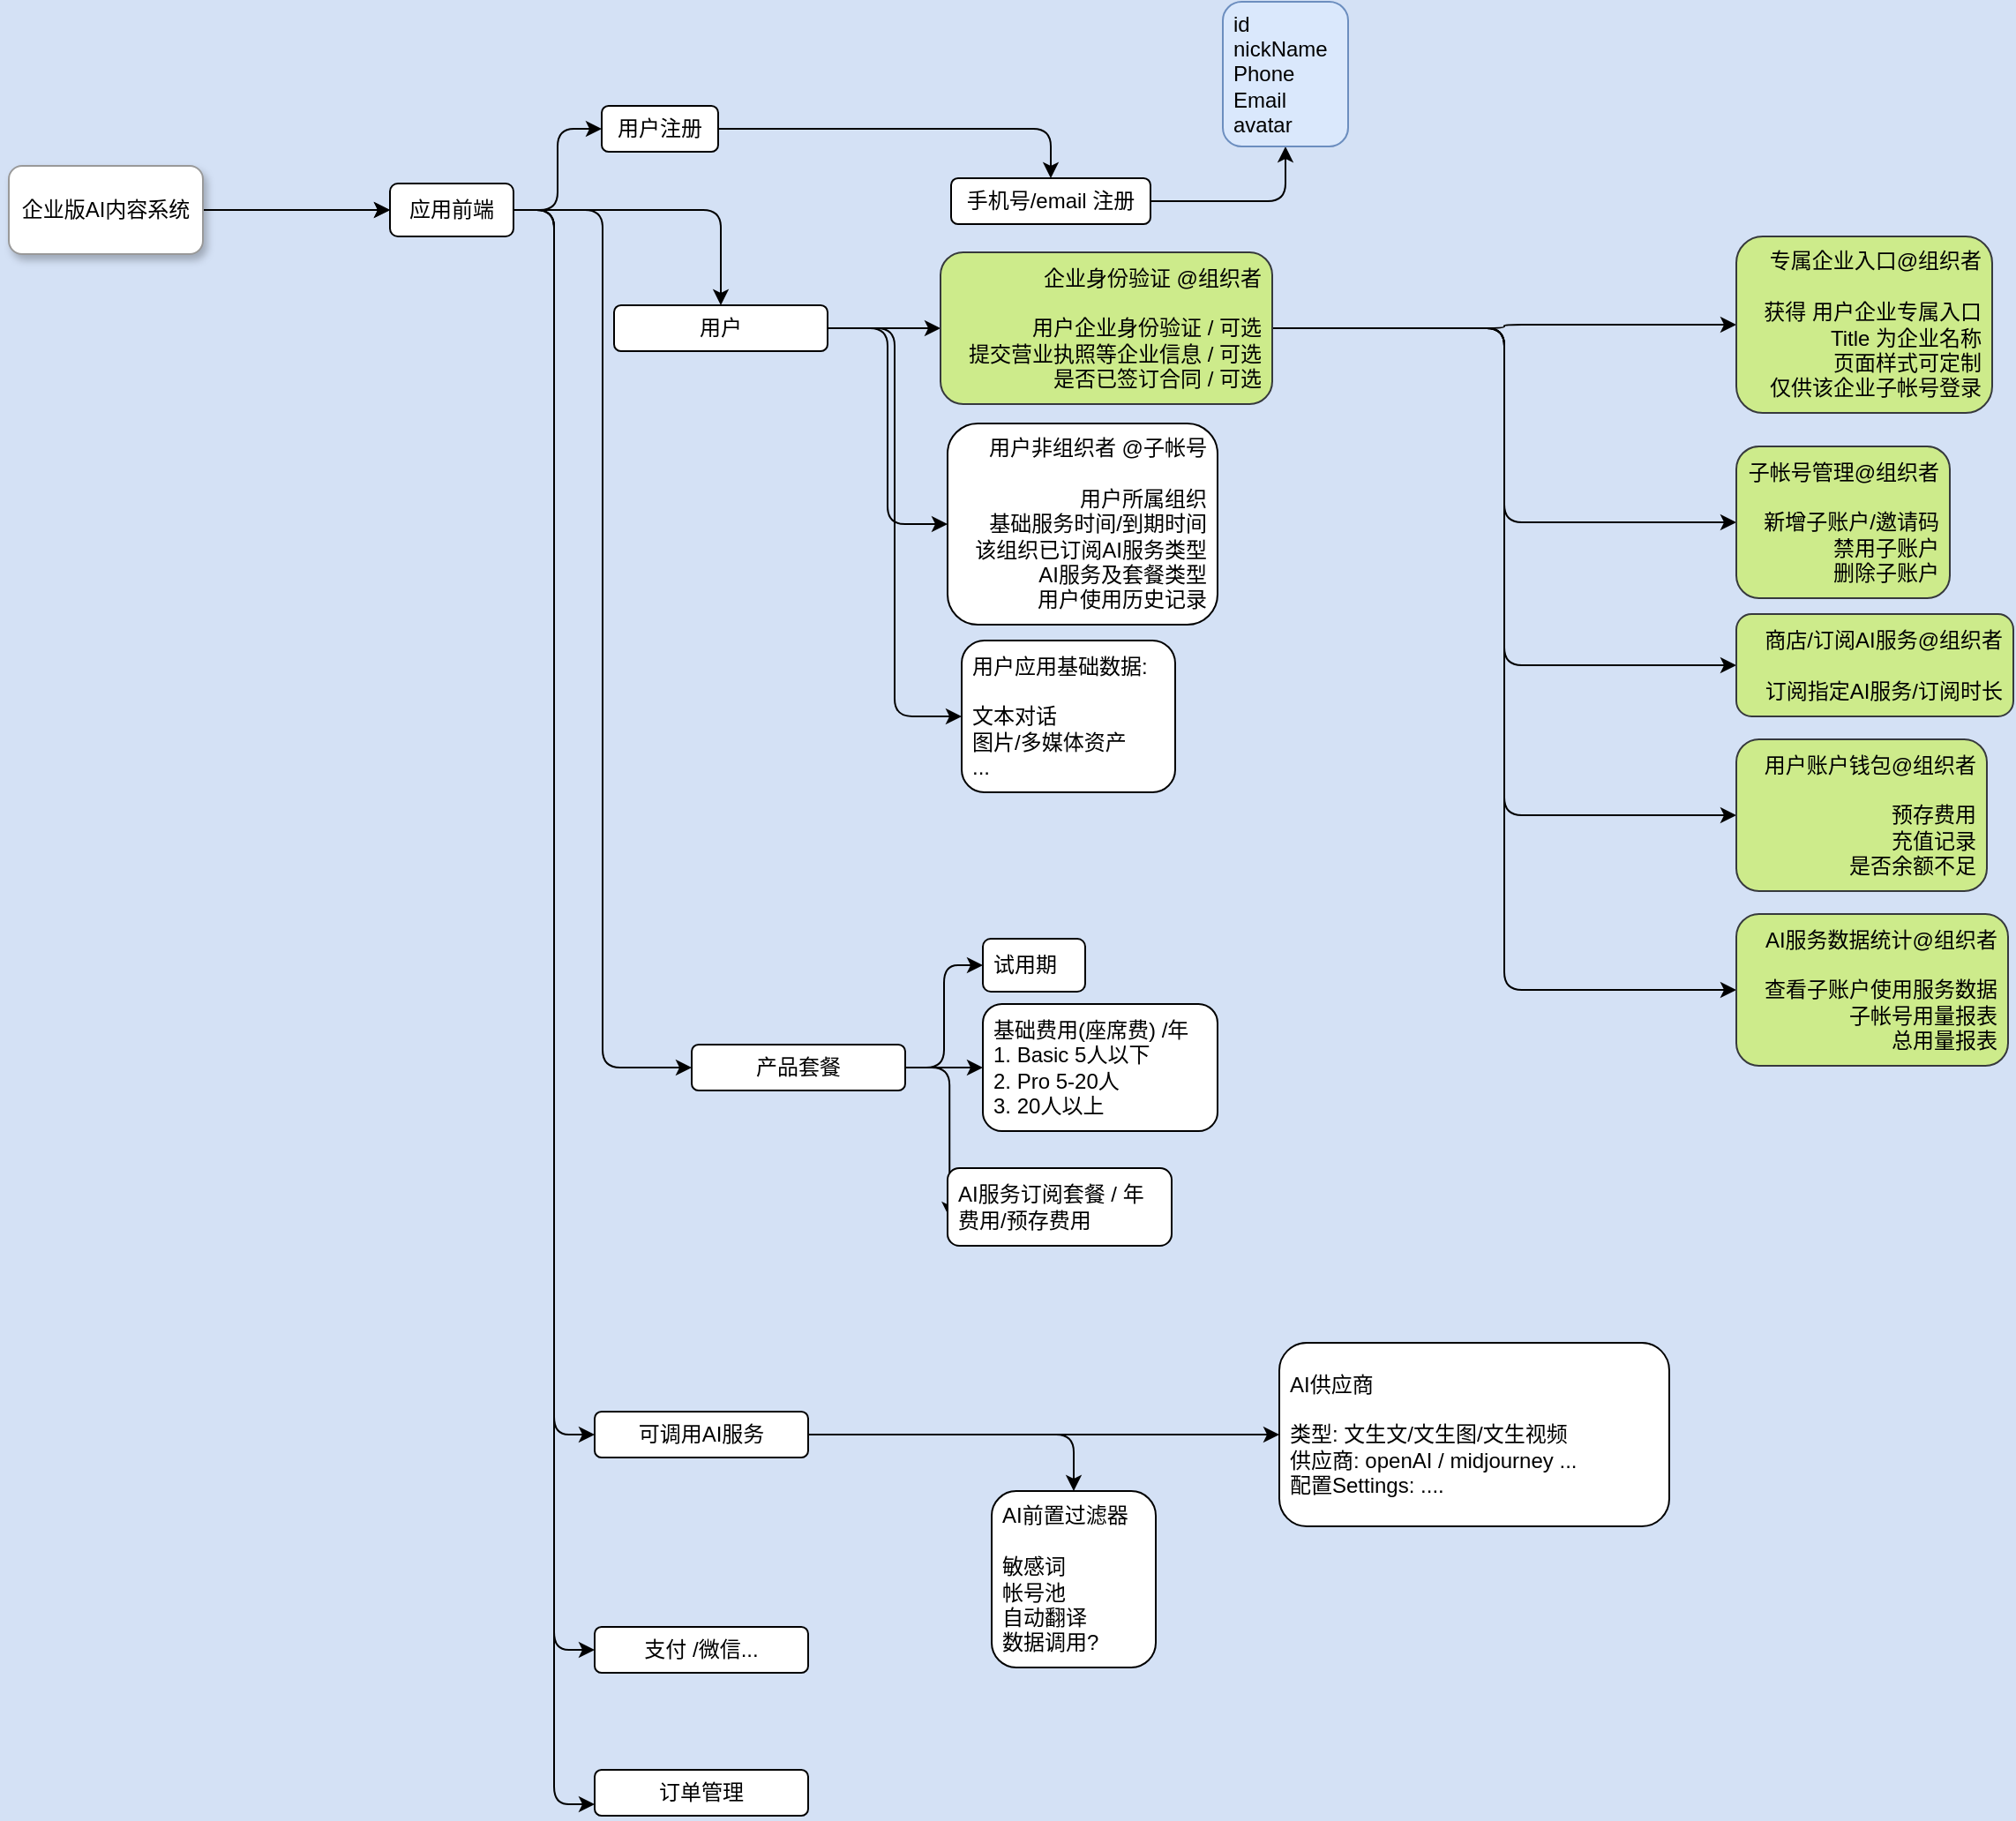 <mxfile version="21.6.9" type="github" pages="2">
  <diagram name="第 1 页" id="IOFBIGlpEkWvhjMVzclq">
    <mxGraphModel dx="1622" dy="1343" grid="0" gridSize="10" guides="1" tooltips="1" connect="1" arrows="1" fold="1" page="0" pageScale="1" pageWidth="1169" pageHeight="1654" background="#D4E1F5" math="0" shadow="0">
      <root>
        <mxCell id="0" />
        <mxCell id="1" parent="0" />
        <mxCell id="lve1HU6sVbhPU620Vps4-4" value="" style="edgeStyle=orthogonalEdgeStyle;rounded=1;orthogonalLoop=1;jettySize=auto;html=1;spacingLeft=4;spacingBottom=4;spacingTop=4;spacingRight=4;" parent="1" source="lve1HU6sVbhPU620Vps4-2" target="lve1HU6sVbhPU620Vps4-3" edge="1">
          <mxGeometry relative="1" as="geometry" />
        </mxCell>
        <mxCell id="lve1HU6sVbhPU620Vps4-5" value="" style="edgeStyle=orthogonalEdgeStyle;rounded=1;orthogonalLoop=1;jettySize=auto;html=1;spacingLeft=4;spacingBottom=4;spacingTop=4;spacingRight=4;" parent="1" source="lve1HU6sVbhPU620Vps4-2" target="lve1HU6sVbhPU620Vps4-3" edge="1">
          <mxGeometry relative="1" as="geometry" />
        </mxCell>
        <mxCell id="lve1HU6sVbhPU620Vps4-2" value="企业版AI内容系统" style="html=1;whiteSpace=wrap;rounded=1;glass=0;shadow=1;strokeColor=#999999;spacingLeft=4;spacingBottom=4;spacingTop=4;spacingRight=4;" parent="1" vertex="1">
          <mxGeometry x="99" y="40" width="110" height="50" as="geometry" />
        </mxCell>
        <mxCell id="lve1HU6sVbhPU620Vps4-24" value="" style="edgeStyle=orthogonalEdgeStyle;rounded=1;orthogonalLoop=1;jettySize=auto;html=1;fontFamily=Helvetica;fontSize=12;fontColor=default;entryX=0;entryY=0.5;entryDx=0;entryDy=0;spacingLeft=4;spacingBottom=4;spacingTop=4;spacingRight=4;" parent="1" source="lve1HU6sVbhPU620Vps4-3" target="lve1HU6sVbhPU620Vps4-10" edge="1">
          <mxGeometry relative="1" as="geometry" />
        </mxCell>
        <mxCell id="lve1HU6sVbhPU620Vps4-27" style="edgeStyle=orthogonalEdgeStyle;rounded=1;orthogonalLoop=1;jettySize=auto;html=1;fontFamily=Helvetica;fontSize=12;fontColor=default;spacingLeft=4;spacingBottom=4;spacingTop=4;spacingRight=4;" parent="1" source="lve1HU6sVbhPU620Vps4-3" target="lve1HU6sVbhPU620Vps4-25" edge="1">
          <mxGeometry relative="1" as="geometry" />
        </mxCell>
        <mxCell id="lve1HU6sVbhPU620Vps4-52" style="edgeStyle=orthogonalEdgeStyle;rounded=1;orthogonalLoop=1;jettySize=auto;html=1;entryX=0;entryY=0.5;entryDx=0;entryDy=0;fontFamily=Helvetica;fontSize=12;fontColor=default;" parent="1" source="lve1HU6sVbhPU620Vps4-3" target="lve1HU6sVbhPU620Vps4-45" edge="1">
          <mxGeometry relative="1" as="geometry" />
        </mxCell>
        <mxCell id="lve1HU6sVbhPU620Vps4-57" style="edgeStyle=orthogonalEdgeStyle;rounded=1;orthogonalLoop=1;jettySize=auto;html=1;entryX=0;entryY=0.5;entryDx=0;entryDy=0;fontFamily=Helvetica;fontSize=12;fontColor=default;" parent="1" source="lve1HU6sVbhPU620Vps4-3" target="lve1HU6sVbhPU620Vps4-44" edge="1">
          <mxGeometry relative="1" as="geometry" />
        </mxCell>
        <mxCell id="lve1HU6sVbhPU620Vps4-68" style="edgeStyle=orthogonalEdgeStyle;rounded=1;orthogonalLoop=1;jettySize=auto;html=1;entryX=0;entryY=0.5;entryDx=0;entryDy=0;fontFamily=Helvetica;fontSize=12;fontColor=default;" parent="1" source="lve1HU6sVbhPU620Vps4-3" target="lve1HU6sVbhPU620Vps4-67" edge="1">
          <mxGeometry relative="1" as="geometry" />
        </mxCell>
        <mxCell id="lve1HU6sVbhPU620Vps4-70" style="edgeStyle=orthogonalEdgeStyle;rounded=1;orthogonalLoop=1;jettySize=auto;html=1;entryX=0;entryY=0.75;entryDx=0;entryDy=0;fontFamily=Helvetica;fontSize=12;fontColor=default;" parent="1" source="lve1HU6sVbhPU620Vps4-3" target="lve1HU6sVbhPU620Vps4-69" edge="1">
          <mxGeometry relative="1" as="geometry" />
        </mxCell>
        <mxCell id="lve1HU6sVbhPU620Vps4-3" value="应用前端" style="whiteSpace=wrap;html=1;rounded=1;spacingLeft=4;spacingBottom=4;spacingTop=4;spacingRight=4;" parent="1" vertex="1">
          <mxGeometry x="315" y="50" width="70" height="30" as="geometry" />
        </mxCell>
        <mxCell id="lve1HU6sVbhPU620Vps4-14" value="" style="edgeStyle=orthogonalEdgeStyle;rounded=1;orthogonalLoop=1;jettySize=auto;html=1;fontFamily=Helvetica;fontSize=12;fontColor=default;spacingLeft=4;spacingBottom=4;spacingTop=4;spacingRight=4;" parent="1" source="lve1HU6sVbhPU620Vps4-10" target="lve1HU6sVbhPU620Vps4-13" edge="1">
          <mxGeometry relative="1" as="geometry" />
        </mxCell>
        <mxCell id="lve1HU6sVbhPU620Vps4-10" value="用户注册" style="whiteSpace=wrap;html=1;rounded=1;spacingLeft=4;spacingBottom=4;spacingTop=4;spacingRight=4;" parent="1" vertex="1">
          <mxGeometry x="435" y="6" width="66" height="26" as="geometry" />
        </mxCell>
        <mxCell id="lve1HU6sVbhPU620Vps4-16" value="" style="edgeStyle=orthogonalEdgeStyle;rounded=1;orthogonalLoop=1;jettySize=auto;html=1;fontFamily=Helvetica;fontSize=12;fontColor=default;spacingLeft=4;spacingBottom=4;spacingTop=4;spacingRight=4;" parent="1" source="lve1HU6sVbhPU620Vps4-13" target="lve1HU6sVbhPU620Vps4-15" edge="1">
          <mxGeometry relative="1" as="geometry" />
        </mxCell>
        <mxCell id="lve1HU6sVbhPU620Vps4-13" value="手机号/email 注册" style="whiteSpace=wrap;html=1;rounded=1;spacingLeft=4;spacingBottom=4;spacingTop=4;spacingRight=4;" parent="1" vertex="1">
          <mxGeometry x="633" y="47" width="113" height="26" as="geometry" />
        </mxCell>
        <mxCell id="lve1HU6sVbhPU620Vps4-15" value="id&lt;br&gt;nickName&lt;br&gt;Phone&lt;br&gt;Email&lt;br&gt;avatar" style="whiteSpace=wrap;html=1;rounded=1;fillColor=#dae8fc;strokeColor=#6c8ebf;align=left;spacingLeft=4;spacingBottom=4;spacingTop=4;spacingRight=4;" parent="1" vertex="1">
          <mxGeometry x="787" y="-53" width="71" height="82" as="geometry" />
        </mxCell>
        <mxCell id="lve1HU6sVbhPU620Vps4-30" style="edgeStyle=orthogonalEdgeStyle;rounded=1;orthogonalLoop=1;jettySize=auto;html=1;exitX=1;exitY=0.5;exitDx=0;exitDy=0;fontFamily=Helvetica;fontSize=12;fontColor=default;spacingLeft=4;spacingBottom=4;spacingTop=4;spacingRight=4;" parent="1" source="lve1HU6sVbhPU620Vps4-25" target="lve1HU6sVbhPU620Vps4-29" edge="1">
          <mxGeometry relative="1" as="geometry" />
        </mxCell>
        <mxCell id="lve1HU6sVbhPU620Vps4-31" style="edgeStyle=orthogonalEdgeStyle;rounded=1;orthogonalLoop=1;jettySize=auto;html=1;entryX=0;entryY=0.5;entryDx=0;entryDy=0;fontFamily=Helvetica;fontSize=12;fontColor=default;spacingLeft=4;spacingBottom=4;spacingTop=4;spacingRight=4;" parent="1" source="lve1HU6sVbhPU620Vps4-25" target="lve1HU6sVbhPU620Vps4-28" edge="1">
          <mxGeometry relative="1" as="geometry" />
        </mxCell>
        <mxCell id="lve1HU6sVbhPU620Vps4-66" style="edgeStyle=orthogonalEdgeStyle;rounded=1;orthogonalLoop=1;jettySize=auto;html=1;entryX=0;entryY=0.5;entryDx=0;entryDy=0;fontFamily=Helvetica;fontSize=12;fontColor=default;" parent="1" source="lve1HU6sVbhPU620Vps4-25" target="lve1HU6sVbhPU620Vps4-60" edge="1">
          <mxGeometry relative="1" as="geometry" />
        </mxCell>
        <mxCell id="lve1HU6sVbhPU620Vps4-25" value="用户" style="whiteSpace=wrap;html=1;rounded=1;spacingLeft=4;spacingBottom=4;spacingTop=4;spacingRight=4;" parent="1" vertex="1">
          <mxGeometry x="442" y="119" width="121" height="26" as="geometry" />
        </mxCell>
        <mxCell id="lve1HU6sVbhPU620Vps4-28" value="用户非组织者 @子帐号&lt;br&gt;&lt;br&gt;用户所属组织&lt;br&gt;基础服务时间/到期时间&lt;br&gt;该组织已订阅AI服务类型&lt;br&gt;AI服务及套餐类型&lt;br&gt;用户使用历史记录" style="whiteSpace=wrap;html=1;rounded=1;align=right;spacingLeft=4;spacingBottom=4;spacingTop=4;spacingRight=4;" parent="1" vertex="1">
          <mxGeometry x="631" y="186" width="153" height="114" as="geometry" />
        </mxCell>
        <mxCell id="lve1HU6sVbhPU620Vps4-39" value="" style="edgeStyle=orthogonalEdgeStyle;rounded=1;orthogonalLoop=1;jettySize=auto;html=1;fontFamily=Helvetica;fontSize=12;fontColor=default;" parent="1" source="lve1HU6sVbhPU620Vps4-29" target="lve1HU6sVbhPU620Vps4-38" edge="1">
          <mxGeometry relative="1" as="geometry" />
        </mxCell>
        <mxCell id="lve1HU6sVbhPU620Vps4-40" style="edgeStyle=orthogonalEdgeStyle;rounded=1;orthogonalLoop=1;jettySize=auto;html=1;entryX=0;entryY=0.5;entryDx=0;entryDy=0;fontFamily=Helvetica;fontSize=12;fontColor=default;" parent="1" source="lve1HU6sVbhPU620Vps4-29" target="lve1HU6sVbhPU620Vps4-33" edge="1">
          <mxGeometry relative="1" as="geometry" />
        </mxCell>
        <mxCell id="lve1HU6sVbhPU620Vps4-63" style="edgeStyle=orthogonalEdgeStyle;rounded=1;orthogonalLoop=1;jettySize=auto;html=1;entryX=0;entryY=0.5;entryDx=0;entryDy=0;fontFamily=Helvetica;fontSize=12;fontColor=default;" parent="1" source="lve1HU6sVbhPU620Vps4-29" target="lve1HU6sVbhPU620Vps4-41" edge="1">
          <mxGeometry relative="1" as="geometry" />
        </mxCell>
        <mxCell id="lve1HU6sVbhPU620Vps4-64" style="edgeStyle=orthogonalEdgeStyle;rounded=1;orthogonalLoop=1;jettySize=auto;html=1;entryX=0;entryY=0.5;entryDx=0;entryDy=0;fontFamily=Helvetica;fontSize=12;fontColor=default;" parent="1" source="lve1HU6sVbhPU620Vps4-29" target="lve1HU6sVbhPU620Vps4-43" edge="1">
          <mxGeometry relative="1" as="geometry" />
        </mxCell>
        <mxCell id="lve1HU6sVbhPU620Vps4-65" style="edgeStyle=orthogonalEdgeStyle;rounded=1;orthogonalLoop=1;jettySize=auto;html=1;entryX=0;entryY=0.5;entryDx=0;entryDy=0;fontFamily=Helvetica;fontSize=12;fontColor=default;" parent="1" source="lve1HU6sVbhPU620Vps4-29" target="lve1HU6sVbhPU620Vps4-42" edge="1">
          <mxGeometry relative="1" as="geometry" />
        </mxCell>
        <mxCell id="lve1HU6sVbhPU620Vps4-29" value="企业身份验证 @组织者&lt;br&gt;&lt;br&gt;用户企业身份验证 / 可选&lt;br&gt;提交营业执照等企业信息 / 可选&lt;br&gt;是否已签订合同 / 可选" style="whiteSpace=wrap;rounded=1;align=right;html=1;spacingLeft=4;spacingBottom=4;spacingTop=4;spacingRight=4;fillColor=#cdeb8b;strokeColor=#36393d;" parent="1" vertex="1">
          <mxGeometry x="627" y="89" width="188" height="86" as="geometry" />
        </mxCell>
        <mxCell id="lve1HU6sVbhPU620Vps4-33" value="子帐号管理@组织者&lt;br&gt;&lt;br&gt;新增子账户/邀请码&lt;br&gt;禁用子账户&lt;br&gt;删除子账户" style="whiteSpace=wrap;html=1;rounded=1;align=right;spacingLeft=4;spacingBottom=4;spacingTop=4;spacingRight=4;fillColor=#cdeb8b;strokeColor=#36393d;" parent="1" vertex="1">
          <mxGeometry x="1078" y="199" width="121" height="86" as="geometry" />
        </mxCell>
        <mxCell id="lve1HU6sVbhPU620Vps4-38" value="专属企业入口@组织者&lt;br&gt;&lt;br&gt;获得 用户企业专属入口&lt;br&gt;Title 为企业名称&lt;br&gt;页面样式可定制&lt;br&gt;仅供该企业子帐号登录" style="whiteSpace=wrap;rounded=1;align=right;html=1;spacingLeft=4;spacingBottom=4;spacingTop=4;spacingRight=4;fillColor=#cdeb8b;strokeColor=#36393d;" parent="1" vertex="1">
          <mxGeometry x="1078" y="80" width="145" height="100" as="geometry" />
        </mxCell>
        <mxCell id="lve1HU6sVbhPU620Vps4-41" value="商店/订阅AI服务@组织者&lt;br&gt;&lt;br&gt;订阅指定AI服务/订阅时长" style="whiteSpace=wrap;html=1;rounded=1;align=right;spacingLeft=4;spacingBottom=4;spacingTop=4;spacingRight=4;fillColor=#cdeb8b;strokeColor=#36393d;" parent="1" vertex="1">
          <mxGeometry x="1078" y="294" width="157" height="58" as="geometry" />
        </mxCell>
        <mxCell id="lve1HU6sVbhPU620Vps4-42" value="AI服务数据统计@组织者&lt;br&gt;&lt;br&gt;查看子账户使用服务数据&lt;br&gt;子帐号用量报表&lt;br&gt;总用量报表" style="whiteSpace=wrap;html=1;rounded=1;align=right;spacingLeft=4;spacingBottom=4;spacingTop=4;spacingRight=4;fillColor=#cdeb8b;strokeColor=#36393d;" parent="1" vertex="1">
          <mxGeometry x="1078" y="464" width="154" height="86" as="geometry" />
        </mxCell>
        <mxCell id="lve1HU6sVbhPU620Vps4-43" value="用户账户钱包@组织者&lt;br&gt;&lt;br&gt;预存费用&lt;br&gt;充值记录&lt;br&gt;是否余额不足" style="whiteSpace=wrap;html=1;rounded=1;align=right;spacingLeft=4;spacingBottom=4;spacingTop=4;spacingRight=4;fillColor=#cdeb8b;strokeColor=#36393d;" parent="1" vertex="1">
          <mxGeometry x="1078" y="365" width="142" height="86" as="geometry" />
        </mxCell>
        <mxCell id="lve1HU6sVbhPU620Vps4-54" value="" style="edgeStyle=orthogonalEdgeStyle;rounded=1;orthogonalLoop=1;jettySize=auto;html=1;fontFamily=Helvetica;fontSize=12;fontColor=default;" parent="1" source="lve1HU6sVbhPU620Vps4-44" target="lve1HU6sVbhPU620Vps4-53" edge="1">
          <mxGeometry relative="1" as="geometry" />
        </mxCell>
        <mxCell id="lve1HU6sVbhPU620Vps4-44" value="可调用AI服务" style="whiteSpace=wrap;html=1;rounded=1;spacingLeft=4;spacingBottom=4;spacingTop=4;spacingRight=4;" parent="1" vertex="1">
          <mxGeometry x="431" y="746" width="121" height="26" as="geometry" />
        </mxCell>
        <mxCell id="lve1HU6sVbhPU620Vps4-50" style="edgeStyle=orthogonalEdgeStyle;rounded=1;orthogonalLoop=1;jettySize=auto;html=1;fontFamily=Helvetica;fontSize=12;fontColor=default;" parent="1" source="lve1HU6sVbhPU620Vps4-45" target="lve1HU6sVbhPU620Vps4-47" edge="1">
          <mxGeometry relative="1" as="geometry" />
        </mxCell>
        <mxCell id="lve1HU6sVbhPU620Vps4-51" style="edgeStyle=orthogonalEdgeStyle;rounded=1;orthogonalLoop=1;jettySize=auto;html=1;entryX=0.009;entryY=0.639;entryDx=0;entryDy=0;entryPerimeter=0;fontFamily=Helvetica;fontSize=12;fontColor=default;" parent="1" source="lve1HU6sVbhPU620Vps4-45" target="lve1HU6sVbhPU620Vps4-48" edge="1">
          <mxGeometry relative="1" as="geometry" />
        </mxCell>
        <mxCell id="lve1HU6sVbhPU620Vps4-62" style="edgeStyle=orthogonalEdgeStyle;rounded=1;orthogonalLoop=1;jettySize=auto;html=1;entryX=0;entryY=0.5;entryDx=0;entryDy=0;fontFamily=Helvetica;fontSize=12;fontColor=default;" parent="1" source="lve1HU6sVbhPU620Vps4-45" target="lve1HU6sVbhPU620Vps4-49" edge="1">
          <mxGeometry relative="1" as="geometry" />
        </mxCell>
        <mxCell id="lve1HU6sVbhPU620Vps4-45" value="产品套餐" style="whiteSpace=wrap;html=1;rounded=1;spacingLeft=4;spacingBottom=4;spacingTop=4;spacingRight=4;" parent="1" vertex="1">
          <mxGeometry x="486" y="538" width="121" height="26" as="geometry" />
        </mxCell>
        <mxCell id="lve1HU6sVbhPU620Vps4-47" value="基础费用(座席费) /年&lt;br&gt;1. Basic 5人以下&lt;br&gt;2. Pro 5-20人&lt;br&gt;3. 20人以上" style="whiteSpace=wrap;html=1;rounded=1;spacingLeft=4;spacingBottom=4;spacingTop=4;spacingRight=4;align=left;" parent="1" vertex="1">
          <mxGeometry x="651" y="515" width="133" height="72" as="geometry" />
        </mxCell>
        <mxCell id="lve1HU6sVbhPU620Vps4-48" value="AI服务订阅套餐 / 年&lt;br&gt;费用/预存费用" style="whiteSpace=wrap;html=1;rounded=1;spacingLeft=4;spacingBottom=4;spacingTop=4;spacingRight=4;align=left;" parent="1" vertex="1">
          <mxGeometry x="631" y="608" width="127" height="44" as="geometry" />
        </mxCell>
        <mxCell id="lve1HU6sVbhPU620Vps4-49" value="试用期" style="whiteSpace=wrap;html=1;rounded=1;spacingLeft=4;spacingBottom=4;spacingTop=4;spacingRight=4;align=left;" parent="1" vertex="1">
          <mxGeometry x="651" y="478" width="58" height="30" as="geometry" />
        </mxCell>
        <mxCell id="lve1HU6sVbhPU620Vps4-56" value="" style="edgeStyle=orthogonalEdgeStyle;rounded=1;orthogonalLoop=1;jettySize=auto;html=1;fontFamily=Helvetica;fontSize=12;fontColor=default;exitX=1;exitY=0.5;exitDx=0;exitDy=0;" parent="1" source="lve1HU6sVbhPU620Vps4-44" target="lve1HU6sVbhPU620Vps4-55" edge="1">
          <mxGeometry relative="1" as="geometry" />
        </mxCell>
        <mxCell id="lve1HU6sVbhPU620Vps4-53" value="AI供应商&lt;br&gt;&lt;br&gt;类型: 文生文/文生图/文生视频&lt;br&gt;供应商: openAI / midjourney ...&lt;br&gt;配置Settings: ...." style="whiteSpace=wrap;html=1;rounded=1;spacingLeft=4;spacingBottom=4;spacingTop=4;spacingRight=4;align=left;" parent="1" vertex="1">
          <mxGeometry x="819" y="707" width="221" height="104" as="geometry" />
        </mxCell>
        <mxCell id="lve1HU6sVbhPU620Vps4-55" value="AI前置过滤器&lt;br&gt;&lt;br&gt;敏感词&lt;br&gt;帐号池&lt;br&gt;自动翻译&lt;br&gt;数据调用?" style="whiteSpace=wrap;html=1;rounded=1;spacingLeft=4;spacingBottom=4;spacingTop=4;spacingRight=4;align=left;" parent="1" vertex="1">
          <mxGeometry x="656" y="791" width="93" height="100" as="geometry" />
        </mxCell>
        <mxCell id="lve1HU6sVbhPU620Vps4-60" value="用户应用基础数据:&lt;br&gt;&lt;br&gt;文本对话&lt;br&gt;图片/多媒体资产&lt;br&gt;..." style="whiteSpace=wrap;html=1;rounded=1;spacingLeft=4;spacingBottom=4;spacingTop=4;spacingRight=4;align=left;" parent="1" vertex="1">
          <mxGeometry x="639" y="309" width="121" height="86" as="geometry" />
        </mxCell>
        <mxCell id="lve1HU6sVbhPU620Vps4-67" value="支付 /微信..." style="whiteSpace=wrap;html=1;rounded=1;spacingLeft=4;spacingBottom=4;spacingTop=4;spacingRight=4;" parent="1" vertex="1">
          <mxGeometry x="431" y="868" width="121" height="26" as="geometry" />
        </mxCell>
        <mxCell id="lve1HU6sVbhPU620Vps4-69" value="订单管理" style="whiteSpace=wrap;html=1;rounded=1;spacingLeft=4;spacingBottom=4;spacingTop=4;spacingRight=4;" parent="1" vertex="1">
          <mxGeometry x="431" y="949" width="121" height="26" as="geometry" />
        </mxCell>
      </root>
    </mxGraphModel>
  </diagram>
  <diagram id="5L8wI-FdS9rlYB0B0ajt" name="第 2 页">
    <mxGraphModel dx="1622" dy="943" grid="1" gridSize="10" guides="1" tooltips="1" connect="1" arrows="1" fold="1" page="1" pageScale="1" pageWidth="1169" pageHeight="1654" math="0" shadow="0">
      <root>
        <mxCell id="0" />
        <mxCell id="1" parent="0" />
        <mxCell id="-BCDw-kD6YFoPXBWKz_H-4" style="edgeStyle=orthogonalEdgeStyle;rounded=0;orthogonalLoop=1;jettySize=auto;html=1;labelBackgroundColor=none;strokeColor=#E07A5F;fontColor=default;" edge="1" parent="1" source="-BCDw-kD6YFoPXBWKz_H-1" target="-BCDw-kD6YFoPXBWKz_H-3">
          <mxGeometry relative="1" as="geometry" />
        </mxCell>
        <mxCell id="-BCDw-kD6YFoPXBWKz_H-1" value="New User" style="shape=umlActor;verticalLabelPosition=bottom;verticalAlign=top;html=1;outlineConnect=0;labelBackgroundColor=none;fillColor=#F2CC8F;strokeColor=#E07A5F;fontColor=#393C56;" vertex="1" parent="1">
          <mxGeometry x="80" y="220" width="30" height="60" as="geometry" />
        </mxCell>
        <mxCell id="-BCDw-kD6YFoPXBWKz_H-2" value="&lt;h1&gt;用户流程&lt;/h1&gt;&lt;p&gt;用户来到注册流程&lt;/p&gt;" style="text;html=1;strokeColor=none;fillColor=none;spacing=5;spacingTop=-20;whiteSpace=wrap;overflow=hidden;rounded=0;labelBackgroundColor=none;fontColor=#393C56;" vertex="1" parent="1">
          <mxGeometry x="40" y="30" width="190" height="120" as="geometry" />
        </mxCell>
        <mxCell id="x_fUMEMZIowkx61nRzpR-7" style="edgeStyle=orthogonalEdgeStyle;rounded=0;orthogonalLoop=1;jettySize=auto;html=1;entryX=0;entryY=0.5;entryDx=0;entryDy=0;labelBackgroundColor=none;strokeColor=#E07A5F;fontColor=default;" edge="1" parent="1" source="-BCDw-kD6YFoPXBWKz_H-3" target="x_fUMEMZIowkx61nRzpR-1">
          <mxGeometry relative="1" as="geometry" />
        </mxCell>
        <mxCell id="x_fUMEMZIowkx61nRzpR-8" style="edgeStyle=orthogonalEdgeStyle;rounded=0;orthogonalLoop=1;jettySize=auto;html=1;entryX=0;entryY=0.5;entryDx=0;entryDy=0;labelBackgroundColor=none;strokeColor=#E07A5F;fontColor=default;" edge="1" parent="1" source="-BCDw-kD6YFoPXBWKz_H-3" target="x_fUMEMZIowkx61nRzpR-2">
          <mxGeometry relative="1" as="geometry" />
        </mxCell>
        <mxCell id="-BCDw-kD6YFoPXBWKz_H-3" value="Demo演示&lt;br&gt;&lt;br&gt;用户可用查看整体页面,需要使用则带到注册页面" style="rounded=1;whiteSpace=wrap;html=1;spacingTop=4;spacingLeft=4;spacingBottom=4;spacingRight=4;labelBackgroundColor=none;fillColor=#F2CC8F;strokeColor=#E07A5F;fontColor=#393C56;" vertex="1" parent="1">
          <mxGeometry x="220" y="210" width="165" height="80" as="geometry" />
        </mxCell>
        <mxCell id="x_fUMEMZIowkx61nRzpR-1" value="查看演示页&lt;br&gt;可以理解为静态页面" style="rounded=1;whiteSpace=wrap;html=1;spacingTop=4;spacingLeft=4;spacingBottom=4;spacingRight=4;labelBackgroundColor=none;fillColor=#F2CC8F;strokeColor=#E07A5F;fontColor=#393C56;" vertex="1" parent="1">
          <mxGeometry x="443" y="120" width="140" height="50" as="geometry" />
        </mxCell>
        <mxCell id="x_fUMEMZIowkx61nRzpR-9" style="edgeStyle=orthogonalEdgeStyle;rounded=0;orthogonalLoop=1;jettySize=auto;html=1;entryX=0;entryY=0.5;entryDx=0;entryDy=0;labelBackgroundColor=none;strokeColor=#E07A5F;fontColor=default;" edge="1" parent="1" source="x_fUMEMZIowkx61nRzpR-2" target="x_fUMEMZIowkx61nRzpR-3">
          <mxGeometry relative="1" as="geometry" />
        </mxCell>
        <mxCell id="x_fUMEMZIowkx61nRzpR-2" value="开始注册" style="rounded=1;whiteSpace=wrap;html=1;spacingTop=4;spacingLeft=4;spacingBottom=4;spacingRight=4;labelBackgroundColor=none;fillColor=#F2CC8F;strokeColor=#E07A5F;fontColor=#393C56;" vertex="1" parent="1">
          <mxGeometry x="443" y="270" width="80" height="30" as="geometry" />
        </mxCell>
        <mxCell id="x_fUMEMZIowkx61nRzpR-10" style="edgeStyle=orthogonalEdgeStyle;rounded=0;orthogonalLoop=1;jettySize=auto;html=1;labelBackgroundColor=none;strokeColor=#E07A5F;fontColor=default;" edge="1" parent="1" source="x_fUMEMZIowkx61nRzpR-3" target="x_fUMEMZIowkx61nRzpR-5">
          <mxGeometry relative="1" as="geometry" />
        </mxCell>
        <mxCell id="x_fUMEMZIowkx61nRzpR-3" value="输入手机号" style="rounded=1;whiteSpace=wrap;html=1;spacingTop=4;spacingLeft=4;spacingBottom=4;spacingRight=4;labelBackgroundColor=none;fillColor=#F2CC8F;strokeColor=#E07A5F;fontColor=#393C56;" vertex="1" parent="1">
          <mxGeometry x="553" y="270" width="80" height="30" as="geometry" />
        </mxCell>
        <mxCell id="x_fUMEMZIowkx61nRzpR-4" value="*.com/register&lt;br&gt;*.com/login" style="text;html=1;align=left;verticalAlign=middle;resizable=0;points=[];autosize=1;strokeColor=none;fillColor=none;labelBackgroundColor=none;fontColor=#393C56;" vertex="1" parent="1">
          <mxGeometry x="290" y="320" width="100" height="40" as="geometry" />
        </mxCell>
        <mxCell id="x_fUMEMZIowkx61nRzpR-11" style="edgeStyle=orthogonalEdgeStyle;rounded=0;orthogonalLoop=1;jettySize=auto;html=1;entryX=0;entryY=0.5;entryDx=0;entryDy=0;labelBackgroundColor=none;strokeColor=#E07A5F;fontColor=default;" edge="1" parent="1" source="x_fUMEMZIowkx61nRzpR-5" target="x_fUMEMZIowkx61nRzpR-6">
          <mxGeometry relative="1" as="geometry" />
        </mxCell>
        <mxCell id="x_fUMEMZIowkx61nRzpR-5" value="获得验证码" style="rounded=1;whiteSpace=wrap;html=1;spacingTop=4;spacingLeft=4;spacingBottom=4;spacingRight=4;labelBackgroundColor=none;fillColor=#F2CC8F;strokeColor=#E07A5F;fontColor=#393C56;" vertex="1" parent="1">
          <mxGeometry x="660" y="270" width="80" height="30" as="geometry" />
        </mxCell>
        <mxCell id="x_fUMEMZIowkx61nRzpR-17" style="edgeStyle=orthogonalEdgeStyle;rounded=0;orthogonalLoop=1;jettySize=auto;html=1;labelBackgroundColor=none;strokeColor=#E07A5F;fontColor=default;" edge="1" parent="1" source="x_fUMEMZIowkx61nRzpR-6" target="x_fUMEMZIowkx61nRzpR-12">
          <mxGeometry relative="1" as="geometry" />
        </mxCell>
        <mxCell id="x_fUMEMZIowkx61nRzpR-6" value="填写用户信息表单" style="rounded=1;whiteSpace=wrap;html=1;spacingTop=4;spacingLeft=4;spacingBottom=4;spacingRight=4;labelBackgroundColor=none;fillColor=#F2CC8F;strokeColor=#E07A5F;fontColor=#393C56;" vertex="1" parent="1">
          <mxGeometry x="790" y="270" width="120" height="30" as="geometry" />
        </mxCell>
        <mxCell id="x_fUMEMZIowkx61nRzpR-12" value="新用户" style="swimlane;fontStyle=0;childLayout=stackLayout;horizontal=1;startSize=30;horizontalStack=0;resizeParent=1;resizeParentMax=0;resizeLast=0;collapsible=1;marginBottom=0;whiteSpace=wrap;html=1;labelBackgroundColor=none;fillColor=#F2CC8F;strokeColor=#E07A5F;fontColor=#393C56;" vertex="1" parent="1">
          <mxGeometry x="780" y="340" width="140" height="150" as="geometry">
            <mxRectangle x="860" y="280" width="80" height="30" as="alternateBounds" />
          </mxGeometry>
        </mxCell>
        <mxCell id="x_fUMEMZIowkx61nRzpR-13" value="* 企业组织名称" style="text;strokeColor=none;fillColor=none;align=left;verticalAlign=middle;spacingLeft=4;spacingRight=4;overflow=hidden;points=[[0,0.5],[1,0.5]];portConstraint=eastwest;rotatable=0;whiteSpace=wrap;html=1;labelBackgroundColor=none;fontColor=#393C56;" vertex="1" parent="x_fUMEMZIowkx61nRzpR-12">
          <mxGeometry y="30" width="140" height="30" as="geometry" />
        </mxCell>
        <mxCell id="x_fUMEMZIowkx61nRzpR-14" value="是否企业联系人" style="text;strokeColor=none;fillColor=none;align=left;verticalAlign=middle;spacingLeft=4;spacingRight=4;overflow=hidden;points=[[0,0.5],[1,0.5]];portConstraint=eastwest;rotatable=0;whiteSpace=wrap;html=1;labelBackgroundColor=none;fontColor=#393C56;" vertex="1" parent="x_fUMEMZIowkx61nRzpR-12">
          <mxGeometry y="60" width="140" height="30" as="geometry" />
        </mxCell>
        <mxCell id="x_fUMEMZIowkx61nRzpR-15" value="邮箱/微信" style="text;strokeColor=none;fillColor=none;align=left;verticalAlign=middle;spacingLeft=4;spacingRight=4;overflow=hidden;points=[[0,0.5],[1,0.5]];portConstraint=eastwest;rotatable=0;whiteSpace=wrap;html=1;labelBackgroundColor=none;fontColor=#393C56;" vertex="1" parent="x_fUMEMZIowkx61nRzpR-12">
          <mxGeometry y="90" width="140" height="30" as="geometry" />
        </mxCell>
        <mxCell id="x_fUMEMZIowkx61nRzpR-16" value="id" style="text;strokeColor=none;fillColor=none;align=left;verticalAlign=middle;spacingLeft=4;spacingRight=4;overflow=hidden;points=[[0,0.5],[1,0.5]];portConstraint=eastwest;rotatable=0;whiteSpace=wrap;html=1;labelBackgroundColor=none;fontColor=#393C56;" vertex="1" parent="x_fUMEMZIowkx61nRzpR-12">
          <mxGeometry y="120" width="140" height="30" as="geometry" />
        </mxCell>
      </root>
    </mxGraphModel>
  </diagram>
</mxfile>
